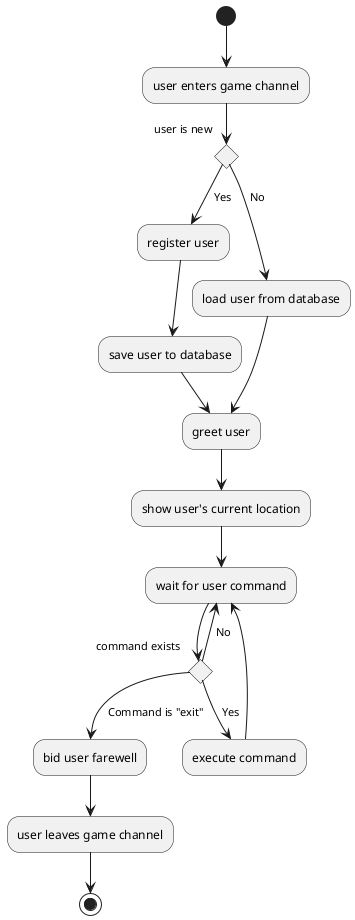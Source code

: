 @startuml

(*)  --> "user enters game channel"

If "user is new" then
    --> [ Yes ] "register user"
    --> "save user to database"
    --> "greet user"
else
    --> [ No ] "load user from database"
    --> "greet user"
Endif

--> "show user's current location"
--> "wait for user command"

If "command exists" then
    --> [ Yes ] "execute command"
    --> "wait for user command"
else
    --> [ No ] "wait for user command"
else
    --> [ Command is "exit" ] "bid user farewell"
    --> "user leaves game channel"
    -->(*)
Endif

@enduml